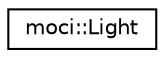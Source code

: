 digraph "Graphical Class Hierarchy"
{
 // INTERACTIVE_SVG=YES
  edge [fontname="Helvetica",fontsize="10",labelfontname="Helvetica",labelfontsize="10"];
  node [fontname="Helvetica",fontsize="10",shape=record];
  rankdir="LR";
  Node0 [label="moci::Light",height=0.2,width=0.4,color="black", fillcolor="white", style="filled",URL="$structmoci_1_1Light.html"];
}
